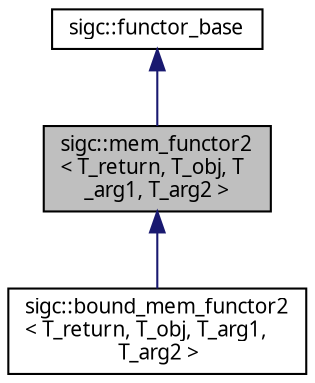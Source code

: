 digraph "sigc::mem_functor2&lt; T_return, T_obj, T_arg1, T_arg2 &gt;"
{
  edge [fontname="Sans",fontsize="10",labelfontname="Sans",labelfontsize="10"];
  node [fontname="Sans",fontsize="10",shape=record];
  Node1 [label="sigc::mem_functor2\l\< T_return, T_obj, T\l_arg1, T_arg2 \>",height=0.2,width=0.4,color="black", fillcolor="grey75", style="filled" fontcolor="black"];
  Node2 -> Node1 [dir="back",color="midnightblue",fontsize="10",style="solid",fontname="Sans"];
  Node2 [label="sigc::functor_base",height=0.2,width=0.4,color="black", fillcolor="white", style="filled",URL="$structsigc_1_1functor__base.html",tooltip="A hint to the compiler."];
  Node1 -> Node3 [dir="back",color="midnightblue",fontsize="10",style="solid",fontname="Sans"];
  Node3 [label="sigc::bound_mem_functor2\l\< T_return, T_obj, T_arg1,\l T_arg2 \>",height=0.2,width=0.4,color="black", fillcolor="white", style="filled",URL="$classsigc_1_1bound__mem__functor2.html",tooltip="bound_mem_functor2 encapsulates a method with 2 arguments and an object instance."];
}
